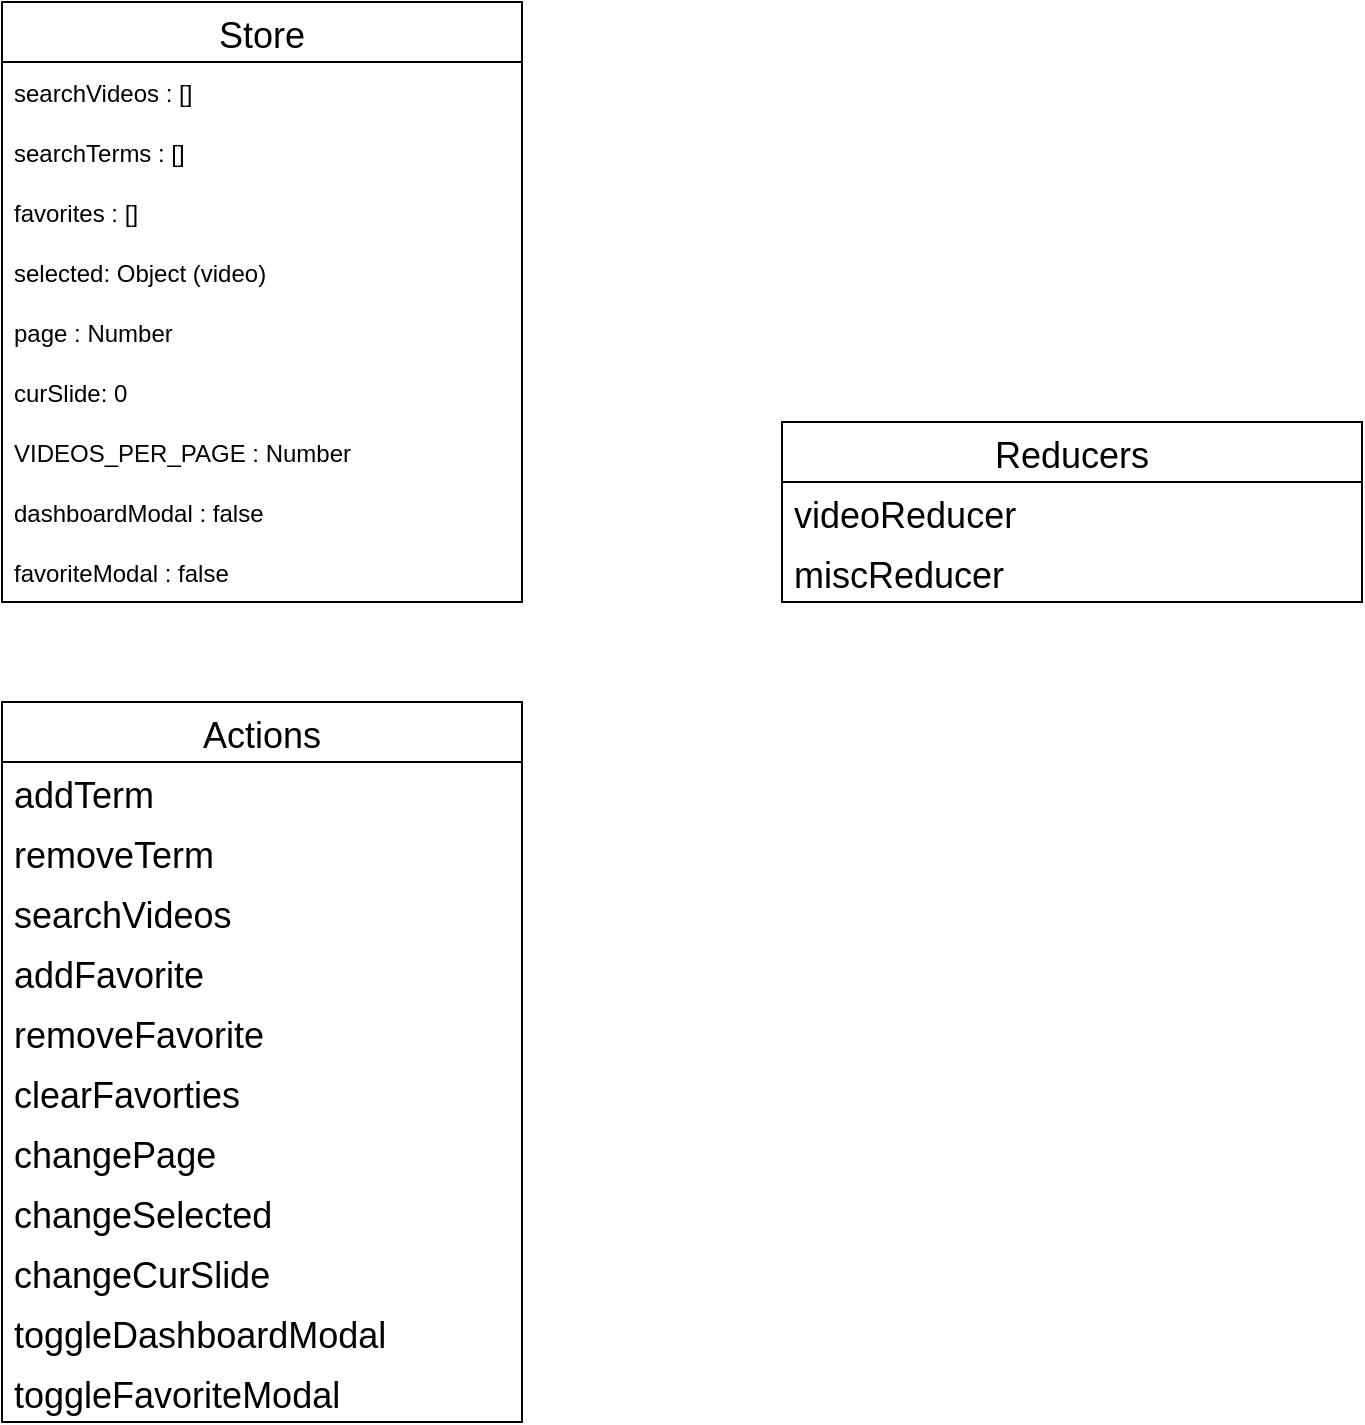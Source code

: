 <mxfile version="16.1.2" type="device" pages="4"><diagram id="SlJ76jSO5bfj8TrafNxn" name="model"><mxGraphModel dx="1422" dy="865" grid="1" gridSize="10" guides="1" tooltips="1" connect="1" arrows="1" fold="1" page="1" pageScale="1" pageWidth="827" pageHeight="1169" math="0" shadow="0"><root><mxCell id="0"/><mxCell id="1" parent="0"/><mxCell id="vW_5bBKjEEj9zflkMPmw-1" value="Store" style="swimlane;fontStyle=0;childLayout=stackLayout;horizontal=1;startSize=30;horizontalStack=0;resizeParent=1;resizeParentMax=0;resizeLast=0;collapsible=1;marginBottom=0;fontSize=18;" vertex="1" parent="1"><mxGeometry x="90" y="20" width="260" height="300" as="geometry"/></mxCell><mxCell id="vW_5bBKjEEj9zflkMPmw-3" value="searchVideos : []" style="text;strokeColor=none;fillColor=none;align=left;verticalAlign=middle;spacingLeft=4;spacingRight=4;overflow=hidden;points=[[0,0.5],[1,0.5]];portConstraint=eastwest;rotatable=0;" vertex="1" parent="vW_5bBKjEEj9zflkMPmw-1"><mxGeometry y="30" width="260" height="30" as="geometry"/></mxCell><mxCell id="vW_5bBKjEEj9zflkMPmw-4" value="searchTerms : []" style="text;strokeColor=none;fillColor=none;align=left;verticalAlign=middle;spacingLeft=4;spacingRight=4;overflow=hidden;points=[[0,0.5],[1,0.5]];portConstraint=eastwest;rotatable=0;" vertex="1" parent="vW_5bBKjEEj9zflkMPmw-1"><mxGeometry y="60" width="260" height="30" as="geometry"/></mxCell><mxCell id="vW_5bBKjEEj9zflkMPmw-7" value="favorites : [] " style="text;strokeColor=none;fillColor=none;align=left;verticalAlign=middle;spacingLeft=4;spacingRight=4;overflow=hidden;points=[[0,0.5],[1,0.5]];portConstraint=eastwest;rotatable=0;" vertex="1" parent="vW_5bBKjEEj9zflkMPmw-1"><mxGeometry y="90" width="260" height="30" as="geometry"/></mxCell><mxCell id="WrS0VRTOj8qIm7ixQTsI-12" value="selected: Object (video)" style="text;strokeColor=none;fillColor=none;align=left;verticalAlign=middle;spacingLeft=4;spacingRight=4;overflow=hidden;points=[[0,0.5],[1,0.5]];portConstraint=eastwest;rotatable=0;" vertex="1" parent="vW_5bBKjEEj9zflkMPmw-1"><mxGeometry y="120" width="260" height="30" as="geometry"/></mxCell><mxCell id="vW_5bBKjEEj9zflkMPmw-6" value="page : Number" style="text;strokeColor=none;fillColor=none;align=left;verticalAlign=middle;spacingLeft=4;spacingRight=4;overflow=hidden;points=[[0,0.5],[1,0.5]];portConstraint=eastwest;rotatable=0;" vertex="1" parent="vW_5bBKjEEj9zflkMPmw-1"><mxGeometry y="150" width="260" height="30" as="geometry"/></mxCell><mxCell id="Jju4r0c6QbJWOWluI0Hm-1" value="curSlide: 0" style="text;strokeColor=none;fillColor=none;align=left;verticalAlign=middle;spacingLeft=4;spacingRight=4;overflow=hidden;points=[[0,0.5],[1,0.5]];portConstraint=eastwest;rotatable=0;" vertex="1" parent="vW_5bBKjEEj9zflkMPmw-1"><mxGeometry y="180" width="260" height="30" as="geometry"/></mxCell><mxCell id="vW_5bBKjEEj9zflkMPmw-5" value="VIDEOS_PER_PAGE : Number" style="text;strokeColor=none;fillColor=none;align=left;verticalAlign=middle;spacingLeft=4;spacingRight=4;overflow=hidden;points=[[0,0.5],[1,0.5]];portConstraint=eastwest;rotatable=0;" vertex="1" parent="vW_5bBKjEEj9zflkMPmw-1"><mxGeometry y="210" width="260" height="30" as="geometry"/></mxCell><mxCell id="gSao_8y1GqJC_tAC71bu-1" value="dashboardModal : false" style="text;strokeColor=none;fillColor=none;align=left;verticalAlign=middle;spacingLeft=4;spacingRight=4;overflow=hidden;points=[[0,0.5],[1,0.5]];portConstraint=eastwest;rotatable=0;" vertex="1" parent="vW_5bBKjEEj9zflkMPmw-1"><mxGeometry y="240" width="260" height="30" as="geometry"/></mxCell><mxCell id="gSao_8y1GqJC_tAC71bu-3" value="favoriteModal : false" style="text;strokeColor=none;fillColor=none;align=left;verticalAlign=middle;spacingLeft=4;spacingRight=4;overflow=hidden;points=[[0,0.5],[1,0.5]];portConstraint=eastwest;rotatable=0;" vertex="1" parent="vW_5bBKjEEj9zflkMPmw-1"><mxGeometry y="270" width="260" height="30" as="geometry"/></mxCell><mxCell id="vW_5bBKjEEj9zflkMPmw-8" value="Actions" style="swimlane;fontStyle=0;childLayout=stackLayout;horizontal=1;startSize=30;horizontalStack=0;resizeParent=1;resizeParentMax=0;resizeLast=0;collapsible=1;marginBottom=0;fontSize=18;" vertex="1" parent="1"><mxGeometry x="90" y="370" width="260" height="360" as="geometry"/></mxCell><mxCell id="vW_5bBKjEEj9zflkMPmw-9" value="addTerm" style="text;strokeColor=none;fillColor=none;align=left;verticalAlign=middle;spacingLeft=4;spacingRight=4;overflow=hidden;points=[[0,0.5],[1,0.5]];portConstraint=eastwest;rotatable=0;fontSize=18;" vertex="1" parent="vW_5bBKjEEj9zflkMPmw-8"><mxGeometry y="30" width="260" height="30" as="geometry"/></mxCell><mxCell id="gSao_8y1GqJC_tAC71bu-5" value="removeTerm" style="text;strokeColor=none;fillColor=none;align=left;verticalAlign=middle;spacingLeft=4;spacingRight=4;overflow=hidden;points=[[0,0.5],[1,0.5]];portConstraint=eastwest;rotatable=0;fontSize=18;" vertex="1" parent="vW_5bBKjEEj9zflkMPmw-8"><mxGeometry y="60" width="260" height="30" as="geometry"/></mxCell><mxCell id="vW_5bBKjEEj9zflkMPmw-10" value="searchVideos" style="text;strokeColor=none;fillColor=none;align=left;verticalAlign=middle;spacingLeft=4;spacingRight=4;overflow=hidden;points=[[0,0.5],[1,0.5]];portConstraint=eastwest;rotatable=0;fontSize=18;" vertex="1" parent="vW_5bBKjEEj9zflkMPmw-8"><mxGeometry y="90" width="260" height="30" as="geometry"/></mxCell><mxCell id="vW_5bBKjEEj9zflkMPmw-11" value="addFavorite" style="text;strokeColor=none;fillColor=none;align=left;verticalAlign=middle;spacingLeft=4;spacingRight=4;overflow=hidden;points=[[0,0.5],[1,0.5]];portConstraint=eastwest;rotatable=0;fontSize=18;" vertex="1" parent="vW_5bBKjEEj9zflkMPmw-8"><mxGeometry y="120" width="260" height="30" as="geometry"/></mxCell><mxCell id="Jju4r0c6QbJWOWluI0Hm-3" value="removeFavorite" style="text;strokeColor=none;fillColor=none;align=left;verticalAlign=middle;spacingLeft=4;spacingRight=4;overflow=hidden;points=[[0,0.5],[1,0.5]];portConstraint=eastwest;rotatable=0;fontSize=18;" vertex="1" parent="vW_5bBKjEEj9zflkMPmw-8"><mxGeometry y="150" width="260" height="30" as="geometry"/></mxCell><mxCell id="9Jl6lMBh9cZnyBIcuui0-1" value="clearFavorties" style="text;strokeColor=none;fillColor=none;align=left;verticalAlign=middle;spacingLeft=4;spacingRight=4;overflow=hidden;points=[[0,0.5],[1,0.5]];portConstraint=eastwest;rotatable=0;fontSize=18;" vertex="1" parent="vW_5bBKjEEj9zflkMPmw-8"><mxGeometry y="180" width="260" height="30" as="geometry"/></mxCell><mxCell id="vW_5bBKjEEj9zflkMPmw-15" value="changePage" style="text;strokeColor=none;fillColor=none;align=left;verticalAlign=middle;spacingLeft=4;spacingRight=4;overflow=hidden;points=[[0,0.5],[1,0.5]];portConstraint=eastwest;rotatable=0;fontSize=18;" vertex="1" parent="vW_5bBKjEEj9zflkMPmw-8"><mxGeometry y="210" width="260" height="30" as="geometry"/></mxCell><mxCell id="vW_5bBKjEEj9zflkMPmw-14" value="changeSelected" style="text;strokeColor=none;fillColor=none;align=left;verticalAlign=middle;spacingLeft=4;spacingRight=4;overflow=hidden;points=[[0,0.5],[1,0.5]];portConstraint=eastwest;rotatable=0;fontSize=18;" vertex="1" parent="vW_5bBKjEEj9zflkMPmw-8"><mxGeometry y="240" width="260" height="30" as="geometry"/></mxCell><mxCell id="Jju4r0c6QbJWOWluI0Hm-2" value="changeCurSlide" style="text;strokeColor=none;fillColor=none;align=left;verticalAlign=middle;spacingLeft=4;spacingRight=4;overflow=hidden;points=[[0,0.5],[1,0.5]];portConstraint=eastwest;rotatable=0;fontSize=18;" vertex="1" parent="vW_5bBKjEEj9zflkMPmw-8"><mxGeometry y="270" width="260" height="30" as="geometry"/></mxCell><mxCell id="gSao_8y1GqJC_tAC71bu-2" value="toggleDashboardModal" style="text;strokeColor=none;fillColor=none;align=left;verticalAlign=middle;spacingLeft=4;spacingRight=4;overflow=hidden;points=[[0,0.5],[1,0.5]];portConstraint=eastwest;rotatable=0;fontSize=18;" vertex="1" parent="vW_5bBKjEEj9zflkMPmw-8"><mxGeometry y="300" width="260" height="30" as="geometry"/></mxCell><mxCell id="gSao_8y1GqJC_tAC71bu-4" value="toggleFavoriteModal" style="text;strokeColor=none;fillColor=none;align=left;verticalAlign=middle;spacingLeft=4;spacingRight=4;overflow=hidden;points=[[0,0.5],[1,0.5]];portConstraint=eastwest;rotatable=0;fontSize=18;" vertex="1" parent="vW_5bBKjEEj9zflkMPmw-8"><mxGeometry y="330" width="260" height="30" as="geometry"/></mxCell><mxCell id="WrS0VRTOj8qIm7ixQTsI-8" value="Reducers" style="swimlane;fontStyle=0;childLayout=stackLayout;horizontal=1;startSize=30;horizontalStack=0;resizeParent=1;resizeParentMax=0;resizeLast=0;collapsible=1;marginBottom=0;fontSize=18;fontColor=#000000;strokeColor=#000000;fillColor=none;" vertex="1" parent="1"><mxGeometry x="480" y="230" width="290" height="90" as="geometry"/></mxCell><mxCell id="WrS0VRTOj8qIm7ixQTsI-9" value="videoReducer" style="text;strokeColor=none;fillColor=none;align=left;verticalAlign=middle;spacingLeft=4;spacingRight=4;overflow=hidden;points=[[0,0.5],[1,0.5]];portConstraint=eastwest;rotatable=0;fontSize=18;fontColor=#000000;" vertex="1" parent="WrS0VRTOj8qIm7ixQTsI-8"><mxGeometry y="30" width="290" height="30" as="geometry"/></mxCell><mxCell id="WrS0VRTOj8qIm7ixQTsI-10" value="miscReducer" style="text;strokeColor=none;fillColor=none;align=left;verticalAlign=middle;spacingLeft=4;spacingRight=4;overflow=hidden;points=[[0,0.5],[1,0.5]];portConstraint=eastwest;rotatable=0;fontSize=18;fontColor=#000000;" vertex="1" parent="WrS0VRTOj8qIm7ixQTsI-8"><mxGeometry y="60" width="290" height="30" as="geometry"/></mxCell></root></mxGraphModel></diagram><diagram id="sBua3tSRUQIUyblWJe18" name="architecture"><mxGraphModel dx="1422" dy="2034" grid="1" gridSize="10" guides="1" tooltips="1" connect="1" arrows="1" fold="1" page="1" pageScale="1" pageWidth="827" pageHeight="1169" math="0" shadow="0"><root><mxCell id="F-j5iC5SrcSUxH7VzPco-0"/><mxCell id="F-j5iC5SrcSUxH7VzPco-1" parent="F-j5iC5SrcSUxH7VzPco-0"/><mxCell id="F-j5iC5SrcSUxH7VzPco-47" value="" style="rounded=0;whiteSpace=wrap;html=1;fontSize=18;" vertex="1" parent="F-j5iC5SrcSUxH7VzPco-1"><mxGeometry x="490" y="140" width="450" height="670" as="geometry"/></mxCell><mxCell id="F-j5iC5SrcSUxH7VzPco-62" value="" style="rounded=0;whiteSpace=wrap;html=1;fontSize=18;" vertex="1" parent="F-j5iC5SrcSUxH7VzPco-1"><mxGeometry x="530" y="570" width="370" height="180" as="geometry"/></mxCell><mxCell id="F-j5iC5SrcSUxH7VzPco-3" value="App" style="swimlane;startSize=20;horizontal=1;containerType=tree;fontSize=18;" vertex="1" parent="F-j5iC5SrcSUxH7VzPco-1"><mxGeometry x="14" y="40" width="506" height="420" as="geometry"/></mxCell><mxCell id="F-j5iC5SrcSUxH7VzPco-4" value="" style="edgeStyle=elbowEdgeStyle;elbow=vertical;startArrow=none;endArrow=none;rounded=0;fontSize=18;" edge="1" parent="F-j5iC5SrcSUxH7VzPco-3" source="F-j5iC5SrcSUxH7VzPco-5" target="F-j5iC5SrcSUxH7VzPco-17"><mxGeometry relative="1" as="geometry"/></mxCell><mxCell id="F-j5iC5SrcSUxH7VzPco-5" value="Header" style="whiteSpace=wrap;html=1;treeFolding=1;treeMoving=1;newEdgeStyle={&quot;edgeStyle&quot;:&quot;elbowEdgeStyle&quot;,&quot;startArrow&quot;:&quot;none&quot;,&quot;endArrow&quot;:&quot;none&quot;};fontSize=18;" vertex="1" parent="F-j5iC5SrcSUxH7VzPco-3"><mxGeometry x="26" y="40" width="120" height="40" as="geometry"/></mxCell><mxCell id="F-j5iC5SrcSUxH7VzPco-6" value="ContentView" style="whiteSpace=wrap;html=1;treeFolding=1;treeMoving=1;newEdgeStyle={&quot;edgeStyle&quot;:&quot;elbowEdgeStyle&quot;,&quot;startArrow&quot;:&quot;none&quot;,&quot;endArrow&quot;:&quot;none&quot;};fontSize=18;" vertex="1" parent="F-j5iC5SrcSUxH7VzPco-3"><mxGeometry x="26" y="190" width="120" height="40" as="geometry"/></mxCell><mxCell id="F-j5iC5SrcSUxH7VzPco-16" value="" style="edgeStyle=elbowEdgeStyle;elbow=vertical;startArrow=none;endArrow=none;rounded=0;fontSize=18;" edge="1" target="F-j5iC5SrcSUxH7VzPco-6" source="F-j5iC5SrcSUxH7VzPco-17" parent="F-j5iC5SrcSUxH7VzPco-3"><mxGeometry relative="1" as="geometry"><mxPoint x="100" y="120" as="sourcePoint"/></mxGeometry></mxCell><mxCell id="F-j5iC5SrcSUxH7VzPco-17" value="VideoList" style="whiteSpace=wrap;html=1;treeFolding=1;treeMoving=1;newEdgeStyle={&quot;edgeStyle&quot;:&quot;elbowEdgeStyle&quot;,&quot;startArrow&quot;:&quot;none&quot;,&quot;endArrow&quot;:&quot;none&quot;};fontSize=18;" vertex="1" parent="F-j5iC5SrcSUxH7VzPco-3"><mxGeometry x="26" y="110" width="120" height="40" as="geometry"/></mxCell><mxCell id="F-j5iC5SrcSUxH7VzPco-20" value="" style="edgeStyle=elbowEdgeStyle;elbow=vertical;startArrow=none;endArrow=none;rounded=0;fontSize=18;" edge="1" target="F-j5iC5SrcSUxH7VzPco-37" parent="F-j5iC5SrcSUxH7VzPco-3"><mxGeometry relative="1" as="geometry"><mxPoint x="186" y="260" as="sourcePoint"/><Array as="points"/></mxGeometry></mxCell><mxCell id="F-j5iC5SrcSUxH7VzPco-24" value="" style="edgeStyle=elbowEdgeStyle;elbow=vertical;startArrow=none;endArrow=none;rounded=0;fontSize=18;exitX=0.5;exitY=1;exitDx=0;exitDy=0;" edge="1" target="F-j5iC5SrcSUxH7VzPco-25" source="F-j5iC5SrcSUxH7VzPco-6" parent="F-j5iC5SrcSUxH7VzPco-3"><mxGeometry relative="1" as="geometry"><mxPoint x="100" y="270" as="sourcePoint"/><Array as="points"><mxPoint x="206" y="260"/></Array></mxGeometry></mxCell><mxCell id="F-j5iC5SrcSUxH7VzPco-25" value="SlideVideo" style="whiteSpace=wrap;html=1;treeFolding=1;treeMoving=1;newEdgeStyle={&quot;edgeStyle&quot;:&quot;elbowEdgeStyle&quot;,&quot;startArrow&quot;:&quot;none&quot;,&quot;endArrow&quot;:&quot;none&quot;};fontSize=18;" vertex="1" parent="F-j5iC5SrcSUxH7VzPco-3"><mxGeometry x="256" y="280" width="120" height="40" as="geometry"/></mxCell><mxCell id="F-j5iC5SrcSUxH7VzPco-37" value="MainVideo" style="whiteSpace=wrap;html=1;treeFolding=1;treeMoving=1;newEdgeStyle={&quot;edgeStyle&quot;:&quot;elbowEdgeStyle&quot;,&quot;startArrow&quot;:&quot;none&quot;,&quot;endArrow&quot;:&quot;none&quot;};fontSize=18;" vertex="1" parent="F-j5iC5SrcSUxH7VzPco-3"><mxGeometry x="126" y="280" width="120" height="40" as="geometry"/></mxCell><mxCell id="BipY5SHe-Jr_HjH0O81S-22" value="" style="edgeStyle=elbowEdgeStyle;elbow=vertical;startArrow=none;endArrow=none;rounded=0;fontSize=18;exitX=1;exitY=0.75;exitDx=0;exitDy=0;entryX=0.5;entryY=0;entryDx=0;entryDy=0;" edge="1" target="BipY5SHe-Jr_HjH0O81S-23" source="F-j5iC5SrcSUxH7VzPco-17" parent="F-j5iC5SrcSUxH7VzPco-3"><mxGeometry relative="1" as="geometry"><mxPoint x="100" y="190" as="sourcePoint"/><Array as="points"><mxPoint x="206" y="140"/></Array></mxGeometry></mxCell><mxCell id="BipY5SHe-Jr_HjH0O81S-23" value="Pagination" style="whiteSpace=wrap;html=1;treeFolding=1;treeMoving=1;newEdgeStyle={&quot;edgeStyle&quot;:&quot;elbowEdgeStyle&quot;,&quot;startArrow&quot;:&quot;none&quot;,&quot;endArrow&quot;:&quot;none&quot;};fontSize=18;" vertex="1" parent="F-j5iC5SrcSUxH7VzPco-3"><mxGeometry x="196" y="190" width="120" height="40" as="geometry"/></mxCell><mxCell id="F-j5iC5SrcSUxH7VzPco-7" style="edgeStyle=orthogonalEdgeStyle;rounded=0;orthogonalLoop=1;jettySize=auto;html=1;fontSize=18;dashed=1;fillColor=#f8cecc;strokeColor=#FF0000;strokeWidth=4;" edge="1" parent="F-j5iC5SrcSUxH7VzPco-1" source="F-j5iC5SrcSUxH7VzPco-5"><mxGeometry relative="1" as="geometry"><mxPoint x="460" y="100" as="targetPoint"/></mxGeometry></mxCell><mxCell id="F-j5iC5SrcSUxH7VzPco-8" value="" style="rounded=0;whiteSpace=wrap;html=1;fontSize=18;" vertex="1" parent="F-j5iC5SrcSUxH7VzPco-1"><mxGeometry x="490" y="60" width="660" height="60" as="geometry"/></mxCell><mxCell id="F-j5iC5SrcSUxH7VzPco-9" value="logo" style="rounded=0;whiteSpace=wrap;html=1;fontSize=18;" vertex="1" parent="F-j5iC5SrcSUxH7VzPco-1"><mxGeometry x="500" y="70" width="70" height="40" as="geometry"/></mxCell><mxCell id="F-j5iC5SrcSUxH7VzPco-10" value="search bar (searchicon)" style="rounded=0;whiteSpace=wrap;html=1;fontSize=18;" vertex="1" parent="F-j5iC5SrcSUxH7VzPco-1"><mxGeometry x="640" y="70" width="240" height="40" as="geometry"/></mxCell><mxCell id="EBmISXlVXzahIgALOld--7" style="edgeStyle=orthogonalEdgeStyle;rounded=0;orthogonalLoop=1;jettySize=auto;html=1;exitX=0.75;exitY=0;exitDx=0;exitDy=0;fontSize=18;fontColor=#000000;endArrow=classic;endFill=1;strokeColor=#000000;strokeWidth=3;entryX=0.665;entryY=0.996;entryDx=0;entryDy=0;entryPerimeter=0;" edge="1" parent="F-j5iC5SrcSUxH7VzPco-1" source="F-j5iC5SrcSUxH7VzPco-11" target="EBmISXlVXzahIgALOld--0"><mxGeometry relative="1" as="geometry"/></mxCell><mxCell id="F-j5iC5SrcSUxH7VzPco-11" value="favorite" style="rounded=0;whiteSpace=wrap;html=1;fontSize=18;" vertex="1" parent="F-j5iC5SrcSUxH7VzPco-1"><mxGeometry x="970" y="70" width="80" height="40" as="geometry"/></mxCell><mxCell id="F-j5iC5SrcSUxH7VzPco-12" value="Love icon" style="rounded=0;whiteSpace=wrap;html=1;fontSize=18;" vertex="1" parent="F-j5iC5SrcSUxH7VzPco-1"><mxGeometry x="890" y="70" width="70" height="40" as="geometry"/></mxCell><mxCell id="EBmISXlVXzahIgALOld--6" style="edgeStyle=orthogonalEdgeStyle;rounded=0;orthogonalLoop=1;jettySize=auto;html=1;exitX=0.5;exitY=0;exitDx=0;exitDy=0;entryX=0.544;entryY=0.99;entryDx=0;entryDy=0;entryPerimeter=0;fontSize=18;fontColor=#000000;endArrow=classic;endFill=1;strokeColor=#000000;strokeWidth=3;" edge="1" parent="F-j5iC5SrcSUxH7VzPco-1" source="F-j5iC5SrcSUxH7VzPco-13" target="EBmISXlVXzahIgALOld--2"><mxGeometry relative="1" as="geometry"/></mxCell><mxCell id="F-j5iC5SrcSUxH7VzPco-13" value="user" style="rounded=0;whiteSpace=wrap;html=1;fontSize=18;" vertex="1" parent="F-j5iC5SrcSUxH7VzPco-1"><mxGeometry x="1055" y="70" width="80" height="40" as="geometry"/></mxCell><mxCell id="F-j5iC5SrcSUxH7VzPco-29" value="" style="rounded=0;whiteSpace=wrap;html=1;fontSize=18;" vertex="1" parent="F-j5iC5SrcSUxH7VzPco-1"><mxGeometry x="960" y="140" width="197" height="670" as="geometry"/></mxCell><mxCell id="F-j5iC5SrcSUxH7VzPco-34" style="edgeStyle=orthogonalEdgeStyle;rounded=0;orthogonalLoop=1;jettySize=auto;html=1;entryX=0.5;entryY=0;entryDx=0;entryDy=0;fontSize=18;dashed=1;fillColor=#f8cecc;strokeColor=#FF0000;strokeWidth=4;" edge="1" parent="F-j5iC5SrcSUxH7VzPco-1" source="F-j5iC5SrcSUxH7VzPco-17" target="F-j5iC5SrcSUxH7VzPco-29"><mxGeometry relative="1" as="geometry"><Array as="points"><mxPoint x="325" y="170"/><mxPoint x="325" y="130"/><mxPoint x="1059" y="130"/></Array></mxGeometry></mxCell><mxCell id="F-j5iC5SrcSUxH7VzPco-38" value="" style="rounded=0;whiteSpace=wrap;html=1;fontSize=18;" vertex="1" parent="F-j5iC5SrcSUxH7VzPco-1"><mxGeometry x="530" y="160" width="390" height="330" as="geometry"/></mxCell><mxCell id="F-j5iC5SrcSUxH7VzPco-44" value="" style="verticalLabelPosition=bottom;shadow=0;dashed=0;align=center;html=1;verticalAlign=top;strokeWidth=1;shape=mxgraph.mockup.containers.videoPlayer;strokeColor=#666666;strokeColor2=#008cff;strokeColor3=#c4c4c4;textColor=#666666;fillColor2=#008cff;barHeight=30;barPos=20;fontSize=18;" vertex="1" parent="F-j5iC5SrcSUxH7VzPco-1"><mxGeometry x="550" y="190" width="350" height="200" as="geometry"/></mxCell><mxCell id="F-j5iC5SrcSUxH7VzPco-46" value="Video title / description" style="rounded=0;whiteSpace=wrap;html=1;fontSize=18;" vertex="1" parent="F-j5iC5SrcSUxH7VzPco-1"><mxGeometry x="550" y="400" width="350" height="70" as="geometry"/></mxCell><mxCell id="F-j5iC5SrcSUxH7VzPco-49" value="thumbnail" style="rounded=1;whiteSpace=wrap;html=1;fontSize=18;" vertex="1" parent="F-j5iC5SrcSUxH7VzPco-1"><mxGeometry x="610" y="600" width="210" height="110" as="geometry"/></mxCell><mxCell id="F-j5iC5SrcSUxH7VzPco-51" value="" style="verticalLabelPosition=bottom;verticalAlign=top;html=1;shape=mxgraph.basic.acute_triangle;dx=0.5;fontSize=18;rotation=-90;" vertex="1" parent="F-j5iC5SrcSUxH7VzPco-1"><mxGeometry x="560" y="640" width="30" height="20" as="geometry"/></mxCell><mxCell id="F-j5iC5SrcSUxH7VzPco-53" value="" style="verticalLabelPosition=bottom;verticalAlign=top;html=1;shape=mxgraph.basic.acute_triangle;dx=0.5;fontSize=18;rotation=90;" vertex="1" parent="F-j5iC5SrcSUxH7VzPco-1"><mxGeometry x="840" y="640" width="30" height="20" as="geometry"/></mxCell><mxCell id="F-j5iC5SrcSUxH7VzPco-54" value="" style="shape=tapeData;whiteSpace=wrap;html=1;perimeter=ellipsePerimeter;fontSize=18;" vertex="1" parent="F-j5iC5SrcSUxH7VzPco-1"><mxGeometry x="670" y="730" width="10" height="10" as="geometry"/></mxCell><mxCell id="F-j5iC5SrcSUxH7VzPco-55" value="" style="shape=tapeData;whiteSpace=wrap;html=1;perimeter=ellipsePerimeter;fontSize=18;" vertex="1" parent="F-j5iC5SrcSUxH7VzPco-1"><mxGeometry x="710" y="730" width="10" height="10" as="geometry"/></mxCell><mxCell id="F-j5iC5SrcSUxH7VzPco-56" value="" style="shape=tapeData;whiteSpace=wrap;html=1;perimeter=ellipsePerimeter;fontSize=18;" vertex="1" parent="F-j5iC5SrcSUxH7VzPco-1"><mxGeometry x="750" y="730" width="10" height="10" as="geometry"/></mxCell><mxCell id="F-j5iC5SrcSUxH7VzPco-59" value="video" style="shape=process;whiteSpace=wrap;html=1;backgroundOutline=1;fontSize=18;" vertex="1" parent="F-j5iC5SrcSUxH7VzPco-1"><mxGeometry x="980" y="570" width="117" height="60" as="geometry"/></mxCell><mxCell id="F-j5iC5SrcSUxH7VzPco-63" style="edgeStyle=orthogonalEdgeStyle;rounded=0;orthogonalLoop=1;jettySize=auto;html=1;exitX=0.5;exitY=1;exitDx=0;exitDy=0;dashed=1;fontSize=18;fillColor=#f8cecc;strokeColor=#FF0000;strokeWidth=4;entryX=0.5;entryY=0;entryDx=0;entryDy=0;" edge="1" parent="F-j5iC5SrcSUxH7VzPco-1" source="F-j5iC5SrcSUxH7VzPco-25" target="F-j5iC5SrcSUxH7VzPco-62"><mxGeometry relative="1" as="geometry"><mxPoint x="741" y="660" as="targetPoint"/><Array as="points"><mxPoint x="330" y="540"/><mxPoint x="715" y="540"/></Array></mxGeometry></mxCell><mxCell id="F-j5iC5SrcSUxH7VzPco-64" style="edgeStyle=orthogonalEdgeStyle;rounded=0;orthogonalLoop=1;jettySize=auto;html=1;exitX=0.5;exitY=1;exitDx=0;exitDy=0;entryX=0.003;entryY=0.864;entryDx=0;entryDy=0;entryPerimeter=0;dashed=1;fontSize=18;fillColor=#f8cecc;strokeColor=#FF0000;strokeWidth=4;" edge="1" parent="F-j5iC5SrcSUxH7VzPco-1" source="F-j5iC5SrcSUxH7VzPco-37" target="F-j5iC5SrcSUxH7VzPco-38"><mxGeometry relative="1" as="geometry"><Array as="points"><mxPoint x="200" y="445"/></Array></mxGeometry></mxCell><mxCell id="BipY5SHe-Jr_HjH0O81S-0" value="pagination" style="rounded=0;whiteSpace=wrap;html=1;fontSize=18;fontColor=#000000;strokeColor=#000000;fillColor=none;" vertex="1" parent="F-j5iC5SrcSUxH7VzPco-1"><mxGeometry x="990" y="710" width="147" height="60" as="geometry"/></mxCell><mxCell id="BipY5SHe-Jr_HjH0O81S-2" value="" style="verticalLabelPosition=bottom;verticalAlign=top;html=1;shape=mxgraph.basic.acute_triangle;dx=0.5;fontSize=18;rotation=90;" vertex="1" parent="F-j5iC5SrcSUxH7VzPco-1"><mxGeometry x="1110" y="732.5" width="17" height="15" as="geometry"/></mxCell><mxCell id="BipY5SHe-Jr_HjH0O81S-6" value="" style="verticalLabelPosition=bottom;verticalAlign=top;html=1;shape=mxgraph.basic.acute_triangle;dx=0.5;fontSize=18;rotation=-90;" vertex="1" parent="F-j5iC5SrcSUxH7VzPco-1"><mxGeometry x="1000" y="732.5" width="17" height="15" as="geometry"/></mxCell><mxCell id="BipY5SHe-Jr_HjH0O81S-24" style="edgeStyle=orthogonalEdgeStyle;rounded=0;orthogonalLoop=1;jettySize=auto;html=1;entryX=0.5;entryY=1;entryDx=0;entryDy=0;fontSize=18;dashed=1;fillColor=#f8cecc;strokeColor=#FF0000;strokeWidth=4;exitX=1;exitY=0.5;exitDx=0;exitDy=0;" edge="1" parent="F-j5iC5SrcSUxH7VzPco-1" source="BipY5SHe-Jr_HjH0O81S-23" target="BipY5SHe-Jr_HjH0O81S-0"><mxGeometry relative="1" as="geometry"><mxPoint x="170" y="180" as="sourcePoint"/><mxPoint x="498" y="182.16" as="targetPoint"/><Array as="points"><mxPoint x="450" y="250"/><mxPoint x="450" y="820"/><mxPoint x="1064" y="820"/></Array></mxGeometry></mxCell><mxCell id="EBmISXlVXzahIgALOld--0" value="" style="shape=mxgraph.mockup.containers.marginRect;rectMarginTop=10;strokeColor=#666666;strokeWidth=1;dashed=0;rounded=1;arcSize=5;recursiveResize=0;fontSize=18;fontColor=#000000;fillColor=none;" vertex="1" parent="F-j5iC5SrcSUxH7VzPco-1"><mxGeometry x="970" y="-50" width="90" height="100" as="geometry"/></mxCell><mxCell id="EBmISXlVXzahIgALOld--1" value="dropbox" style="shape=rect;strokeColor=none;fillColor=#008cff;strokeWidth=1;dashed=0;rounded=1;arcSize=20;fontColor=#ffffff;fontSize=17;spacing=2;spacingTop=-2;align=left;autosize=1;spacingLeft=4;resizeWidth=0;resizeHeight=0;perimeter=none;" vertex="1" parent="EBmISXlVXzahIgALOld--0"><mxGeometry x="5" width="80" height="30" as="geometry"/></mxCell><mxCell id="EBmISXlVXzahIgALOld--2" value="" style="shape=mxgraph.mockup.containers.marginRect;rectMarginTop=10;strokeColor=#666666;strokeWidth=1;dashed=0;rounded=1;arcSize=5;recursiveResize=0;fontSize=18;fontColor=#000000;fillColor=none;" vertex="1" parent="F-j5iC5SrcSUxH7VzPco-1"><mxGeometry x="1070" y="-50" width="90" height="100" as="geometry"/></mxCell><mxCell id="EBmISXlVXzahIgALOld--3" value="dropbox" style="shape=rect;strokeColor=none;fillColor=#008cff;strokeWidth=1;dashed=0;rounded=1;arcSize=20;fontColor=#ffffff;fontSize=17;spacing=2;spacingTop=-2;align=left;autosize=1;spacingLeft=4;resizeWidth=0;resizeHeight=0;perimeter=none;" vertex="1" parent="EBmISXlVXzahIgALOld--2"><mxGeometry x="5" width="80" height="30" as="geometry"/></mxCell><mxCell id="EBmISXlVXzahIgALOld--4" style="edgeStyle=orthogonalEdgeStyle;rounded=0;orthogonalLoop=1;jettySize=auto;html=1;exitX=0;exitY=0;exitDx=0;exitDy=0;entryX=0.588;entryY=1.1;entryDx=0;entryDy=0;entryPerimeter=0;fontSize=18;fontColor=#000000;endArrow=none;endFill=0;strokeColor=#000000;strokeWidth=1;" edge="1" parent="EBmISXlVXzahIgALOld--2" source="EBmISXlVXzahIgALOld--3" target="EBmISXlVXzahIgALOld--3"><mxGeometry relative="1" as="geometry"/></mxCell><mxCell id="EBmISXlVXzahIgALOld--8" value="&lt;h1 style=&quot;font-size: 10px&quot;&gt;&lt;font style=&quot;font-size: 10px&quot;&gt;Heading&lt;/font&gt;&lt;/h1&gt;&lt;p style=&quot;font-size: 10px&quot;&gt;&lt;font style=&quot;font-size: 10px&quot;&gt;Lorem ipsum&amp;nbsp;&lt;/font&gt;&lt;/p&gt;" style="text;html=1;strokeColor=none;fillColor=none;spacing=5;spacingTop=-20;whiteSpace=wrap;overflow=hidden;rounded=0;fontSize=18;fontColor=#000000;" vertex="1" parent="F-j5iC5SrcSUxH7VzPco-1"><mxGeometry x="1110" y="570" width="57" height="60" as="geometry"/></mxCell><mxCell id="EBmISXlVXzahIgALOld--9" value="video" style="shape=process;whiteSpace=wrap;html=1;backgroundOutline=1;fontSize=18;" vertex="1" parent="F-j5iC5SrcSUxH7VzPco-1"><mxGeometry x="980" y="470" width="117" height="60" as="geometry"/></mxCell><mxCell id="EBmISXlVXzahIgALOld--10" value="&lt;h1 style=&quot;font-size: 10px&quot;&gt;&lt;font style=&quot;font-size: 10px&quot;&gt;Heading&lt;/font&gt;&lt;/h1&gt;&lt;p style=&quot;font-size: 10px&quot;&gt;&lt;font style=&quot;font-size: 10px&quot;&gt;Lorem ipsum&amp;nbsp;&lt;/font&gt;&lt;/p&gt;" style="text;html=1;strokeColor=none;fillColor=none;spacing=5;spacingTop=-20;whiteSpace=wrap;overflow=hidden;rounded=0;fontSize=18;fontColor=#000000;" vertex="1" parent="F-j5iC5SrcSUxH7VzPco-1"><mxGeometry x="1110" y="470" width="57" height="60" as="geometry"/></mxCell><mxCell id="EBmISXlVXzahIgALOld--11" value="video" style="shape=process;whiteSpace=wrap;html=1;backgroundOutline=1;fontSize=18;" vertex="1" parent="F-j5iC5SrcSUxH7VzPco-1"><mxGeometry x="980" y="350" width="117" height="60" as="geometry"/></mxCell><mxCell id="EBmISXlVXzahIgALOld--12" value="&lt;h1 style=&quot;font-size: 10px&quot;&gt;&lt;font style=&quot;font-size: 10px&quot;&gt;Heading&lt;/font&gt;&lt;/h1&gt;&lt;p style=&quot;font-size: 10px&quot;&gt;&lt;font style=&quot;font-size: 10px&quot;&gt;Lorem ipsum&amp;nbsp;&lt;/font&gt;&lt;/p&gt;" style="text;html=1;strokeColor=none;fillColor=none;spacing=5;spacingTop=-20;whiteSpace=wrap;overflow=hidden;rounded=0;fontSize=18;fontColor=#000000;" vertex="1" parent="F-j5iC5SrcSUxH7VzPco-1"><mxGeometry x="1110" y="350" width="57" height="60" as="geometry"/></mxCell><mxCell id="EBmISXlVXzahIgALOld--13" value="video" style="shape=process;whiteSpace=wrap;html=1;backgroundOutline=1;fontSize=18;" vertex="1" parent="F-j5iC5SrcSUxH7VzPco-1"><mxGeometry x="980" y="230" width="117" height="60" as="geometry"/></mxCell><mxCell id="EBmISXlVXzahIgALOld--14" value="&lt;h1 style=&quot;font-size: 10px&quot;&gt;&lt;font style=&quot;font-size: 10px&quot;&gt;Heading&lt;/font&gt;&lt;/h1&gt;&lt;p style=&quot;font-size: 10px&quot;&gt;&lt;font style=&quot;font-size: 10px&quot;&gt;Lorem ipsum&amp;nbsp;&lt;/font&gt;&lt;/p&gt;" style="text;html=1;strokeColor=none;fillColor=none;spacing=5;spacingTop=-20;whiteSpace=wrap;overflow=hidden;rounded=0;fontSize=18;fontColor=#000000;" vertex="1" parent="F-j5iC5SrcSUxH7VzPco-1"><mxGeometry x="1110" y="230" width="57" height="60" as="geometry"/></mxCell><mxCell id="EBmISXlVXzahIgALOld--26" value="&lt;font style=&quot;font-size: 30px&quot;&gt;copyright&lt;/font&gt;" style="rounded=0;whiteSpace=wrap;html=1;fontSize=10;fontColor=#000000;strokeColor=#000000;fillColor=none;" vertex="1" parent="F-j5iC5SrcSUxH7VzPco-1"><mxGeometry x="485" y="830" width="670" height="80" as="geometry"/></mxCell><mxCell id="EBmISXlVXzahIgALOld--30" style="edgeStyle=orthogonalEdgeStyle;rounded=0;orthogonalLoop=1;jettySize=auto;html=1;exitX=0.833;exitY=1;exitDx=0;exitDy=0;entryX=-0.001;entryY=0.675;entryDx=0;entryDy=0;entryPerimeter=0;fontSize=30;fontColor=#000000;endArrow=classic;endFill=1;strokeColor=#FF3333;strokeWidth=3;exitPerimeter=0;dashed=1;" edge="1" parent="F-j5iC5SrcSUxH7VzPco-1" source="EBmISXlVXzahIgALOld--28" target="EBmISXlVXzahIgALOld--26"><mxGeometry relative="1" as="geometry"><Array as="points"><mxPoint x="140" y="884"/></Array></mxGeometry></mxCell><mxCell id="EBmISXlVXzahIgALOld--28" value="Footer" style="whiteSpace=wrap;html=1;treeFolding=1;treeMoving=1;newEdgeStyle={&quot;edgeStyle&quot;:&quot;elbowEdgeStyle&quot;,&quot;startArrow&quot;:&quot;none&quot;,&quot;endArrow&quot;:&quot;none&quot;};fontSize=18;" vertex="1" parent="F-j5iC5SrcSUxH7VzPco-1"><mxGeometry x="40" y="410" width="120" height="40" as="geometry"/></mxCell><mxCell id="EBmISXlVXzahIgALOld--27" value="" style="edgeStyle=elbowEdgeStyle;elbow=vertical;startArrow=none;endArrow=none;rounded=0;fontSize=18;" edge="1" target="EBmISXlVXzahIgALOld--28" source="F-j5iC5SrcSUxH7VzPco-6" parent="F-j5iC5SrcSUxH7VzPco-1"><mxGeometry relative="1" as="geometry"><mxPoint x="114" y="230" as="sourcePoint"/></mxGeometry></mxCell></root></mxGraphModel></diagram><diagram id="FWKj1YSw2p6ukMHcUH-m" name="classInheritance"><mxGraphModel dx="896" dy="865" grid="1" gridSize="10" guides="1" tooltips="1" connect="1" arrows="1" fold="1" page="1" pageScale="1" pageWidth="827" pageHeight="1169" math="0" shadow="0"><root><mxCell id="cvpdEtVF7mg-KrwqHucs-0"/><mxCell id="cvpdEtVF7mg-KrwqHucs-1" parent="cvpdEtVF7mg-KrwqHucs-0"/><mxCell id="cvpdEtVF7mg-KrwqHucs-3" value="BaseView" style="swimlane;fontStyle=0;childLayout=stackLayout;horizontal=1;startSize=30;horizontalStack=0;resizeParent=1;resizeParentMax=0;resizeLast=0;collapsible=1;marginBottom=0;fontSize=18;fontColor=#000000;strokeColor=#000000;fillColor=none;" vertex="1" parent="cvpdEtVF7mg-KrwqHucs-1"><mxGeometry x="210" y="50" width="330" height="60" as="geometry"/></mxCell><mxCell id="cvpdEtVF7mg-KrwqHucs-4" value="renderLoading : func" style="text;strokeColor=none;fillColor=none;align=left;verticalAlign=middle;spacingLeft=4;spacingRight=4;overflow=hidden;points=[[0,0.5],[1,0.5]];portConstraint=eastwest;rotatable=0;fontSize=18;fontColor=#000000;" vertex="1" parent="cvpdEtVF7mg-KrwqHucs-3"><mxGeometry y="30" width="330" height="30" as="geometry"/></mxCell><mxCell id="fwNr7MA19gyurKEaVHw--2" style="edgeStyle=orthogonalEdgeStyle;rounded=0;orthogonalLoop=1;jettySize=auto;html=1;entryX=0.482;entryY=1.033;entryDx=0;entryDy=0;entryPerimeter=0;fontSize=18;fontColor=#000000;strokeColor=#000000;strokeWidth=2;" edge="1" parent="cvpdEtVF7mg-KrwqHucs-1" source="4R18kSSS_zAukOxWg1Gm-0" target="cvpdEtVF7mg-KrwqHucs-4"><mxGeometry relative="1" as="geometry"/></mxCell><mxCell id="4R18kSSS_zAukOxWg1Gm-0" value="MainVideo" style="swimlane;fontStyle=0;childLayout=stackLayout;horizontal=1;startSize=30;horizontalStack=0;resizeParent=1;resizeParentMax=0;resizeLast=0;collapsible=1;marginBottom=0;fontSize=18;fontColor=#000000;strokeColor=#000000;fillColor=none;" vertex="1" parent="cvpdEtVF7mg-KrwqHucs-1"><mxGeometry x="500" y="200" width="140" height="120" as="geometry"/></mxCell><mxCell id="4R18kSSS_zAukOxWg1Gm-1" value="Item 1" style="text;strokeColor=none;fillColor=none;align=left;verticalAlign=middle;spacingLeft=4;spacingRight=4;overflow=hidden;points=[[0,0.5],[1,0.5]];portConstraint=eastwest;rotatable=0;fontSize=18;fontColor=#000000;" vertex="1" parent="4R18kSSS_zAukOxWg1Gm-0"><mxGeometry y="30" width="140" height="30" as="geometry"/></mxCell><mxCell id="4R18kSSS_zAukOxWg1Gm-2" value="Item 2" style="text;strokeColor=none;fillColor=none;align=left;verticalAlign=middle;spacingLeft=4;spacingRight=4;overflow=hidden;points=[[0,0.5],[1,0.5]];portConstraint=eastwest;rotatable=0;fontSize=18;fontColor=#000000;" vertex="1" parent="4R18kSSS_zAukOxWg1Gm-0"><mxGeometry y="60" width="140" height="30" as="geometry"/></mxCell><mxCell id="4R18kSSS_zAukOxWg1Gm-3" value="Item 3" style="text;strokeColor=none;fillColor=none;align=left;verticalAlign=middle;spacingLeft=4;spacingRight=4;overflow=hidden;points=[[0,0.5],[1,0.5]];portConstraint=eastwest;rotatable=0;fontSize=18;fontColor=#000000;" vertex="1" parent="4R18kSSS_zAukOxWg1Gm-0"><mxGeometry y="90" width="140" height="30" as="geometry"/></mxCell><mxCell id="fwNr7MA19gyurKEaVHw--0" style="edgeStyle=orthogonalEdgeStyle;rounded=0;orthogonalLoop=1;jettySize=auto;html=1;entryX=0.485;entryY=1.033;entryDx=0;entryDy=0;entryPerimeter=0;fontSize=18;fontColor=#000000;strokeColor=#000000;strokeWidth=2;" edge="1" parent="cvpdEtVF7mg-KrwqHucs-1" source="4R18kSSS_zAukOxWg1Gm-4" target="cvpdEtVF7mg-KrwqHucs-4"><mxGeometry relative="1" as="geometry"/></mxCell><mxCell id="4R18kSSS_zAukOxWg1Gm-4" value="VideoList" style="swimlane;fontStyle=0;childLayout=stackLayout;horizontal=1;startSize=30;horizontalStack=0;resizeParent=1;resizeParentMax=0;resizeLast=0;collapsible=1;marginBottom=0;fontSize=18;fontColor=#000000;strokeColor=#000000;fillColor=none;" vertex="1" parent="cvpdEtVF7mg-KrwqHucs-1"><mxGeometry x="140" y="200" width="140" height="120" as="geometry"/></mxCell><mxCell id="4R18kSSS_zAukOxWg1Gm-5" value="Item 1" style="text;strokeColor=none;fillColor=none;align=left;verticalAlign=middle;spacingLeft=4;spacingRight=4;overflow=hidden;points=[[0,0.5],[1,0.5]];portConstraint=eastwest;rotatable=0;fontSize=18;fontColor=#000000;" vertex="1" parent="4R18kSSS_zAukOxWg1Gm-4"><mxGeometry y="30" width="140" height="30" as="geometry"/></mxCell><mxCell id="4R18kSSS_zAukOxWg1Gm-6" value="Item 2" style="text;strokeColor=none;fillColor=none;align=left;verticalAlign=middle;spacingLeft=4;spacingRight=4;overflow=hidden;points=[[0,0.5],[1,0.5]];portConstraint=eastwest;rotatable=0;fontSize=18;fontColor=#000000;" vertex="1" parent="4R18kSSS_zAukOxWg1Gm-4"><mxGeometry y="60" width="140" height="30" as="geometry"/></mxCell><mxCell id="4R18kSSS_zAukOxWg1Gm-7" value="Item 3" style="text;strokeColor=none;fillColor=none;align=left;verticalAlign=middle;spacingLeft=4;spacingRight=4;overflow=hidden;points=[[0,0.5],[1,0.5]];portConstraint=eastwest;rotatable=0;fontSize=18;fontColor=#000000;" vertex="1" parent="4R18kSSS_zAukOxWg1Gm-4"><mxGeometry y="90" width="140" height="30" as="geometry"/></mxCell><mxCell id="JSbXjFuTsuKUa3CJsvLy-4" style="edgeStyle=orthogonalEdgeStyle;rounded=0;orthogonalLoop=1;jettySize=auto;html=1;fontSize=30;fontColor=#000000;endArrow=classic;endFill=1;strokeColor=#000000;strokeWidth=3;" edge="1" parent="cvpdEtVF7mg-KrwqHucs-1" source="JSbXjFuTsuKUa3CJsvLy-0"><mxGeometry relative="1" as="geometry"><mxPoint x="370" y="110" as="targetPoint"/></mxGeometry></mxCell><mxCell id="JSbXjFuTsuKUa3CJsvLy-0" value="SlideWindow" style="swimlane;fontStyle=0;childLayout=stackLayout;horizontal=1;startSize=30;horizontalStack=0;resizeParent=1;resizeParentMax=0;resizeLast=0;collapsible=1;marginBottom=0;fontSize=18;fontColor=#000000;strokeColor=#000000;fillColor=none;" vertex="1" parent="cvpdEtVF7mg-KrwqHucs-1"><mxGeometry x="320" y="200" width="140" height="120" as="geometry"/></mxCell><mxCell id="JSbXjFuTsuKUa3CJsvLy-1" value="Item 1" style="text;strokeColor=none;fillColor=none;align=left;verticalAlign=middle;spacingLeft=4;spacingRight=4;overflow=hidden;points=[[0,0.5],[1,0.5]];portConstraint=eastwest;rotatable=0;fontSize=18;fontColor=#000000;" vertex="1" parent="JSbXjFuTsuKUa3CJsvLy-0"><mxGeometry y="30" width="140" height="30" as="geometry"/></mxCell><mxCell id="JSbXjFuTsuKUa3CJsvLy-2" value="Item 2" style="text;strokeColor=none;fillColor=none;align=left;verticalAlign=middle;spacingLeft=4;spacingRight=4;overflow=hidden;points=[[0,0.5],[1,0.5]];portConstraint=eastwest;rotatable=0;fontSize=18;fontColor=#000000;" vertex="1" parent="JSbXjFuTsuKUa3CJsvLy-0"><mxGeometry y="60" width="140" height="30" as="geometry"/></mxCell><mxCell id="JSbXjFuTsuKUa3CJsvLy-3" value="Item 3" style="text;strokeColor=none;fillColor=none;align=left;verticalAlign=middle;spacingLeft=4;spacingRight=4;overflow=hidden;points=[[0,0.5],[1,0.5]];portConstraint=eastwest;rotatable=0;fontSize=18;fontColor=#000000;" vertex="1" parent="JSbXjFuTsuKUa3CJsvLy-0"><mxGeometry y="90" width="140" height="30" as="geometry"/></mxCell><mxCell id="WekAN8JvSvaK0fcxApr--0" value="Dropbox" style="swimlane;fontStyle=0;childLayout=stackLayout;horizontal=1;startSize=30;horizontalStack=0;resizeParent=1;resizeParentMax=0;resizeLast=0;collapsible=1;marginBottom=0;fontSize=18;fontColor=#000000;strokeColor=#000000;fillColor=none;" vertex="1" parent="cvpdEtVF7mg-KrwqHucs-1"><mxGeometry x="200" y="430" width="340" height="60" as="geometry"/></mxCell><mxCell id="WekAN8JvSvaK0fcxApr--1" value="renderError : func" style="text;strokeColor=none;fillColor=none;align=left;verticalAlign=middle;spacingLeft=4;spacingRight=4;overflow=hidden;points=[[0,0.5],[1,0.5]];portConstraint=eastwest;rotatable=0;fontSize=18;fontColor=#000000;" vertex="1" parent="WekAN8JvSvaK0fcxApr--0"><mxGeometry y="30" width="340" height="30" as="geometry"/></mxCell><mxCell id="WekAN8JvSvaK0fcxApr--8" style="edgeStyle=orthogonalEdgeStyle;rounded=0;orthogonalLoop=1;jettySize=auto;html=1;entryX=0.488;entryY=1.067;entryDx=0;entryDy=0;entryPerimeter=0;fontSize=30;fontColor=#000000;endArrow=classic;endFill=1;strokeColor=#000000;strokeWidth=3;exitX=0.5;exitY=0;exitDx=0;exitDy=0;" edge="1" parent="cvpdEtVF7mg-KrwqHucs-1" source="WekAN8JvSvaK0fcxApr--4" target="WekAN8JvSvaK0fcxApr--1"><mxGeometry relative="1" as="geometry"><Array as="points"><mxPoint x="180" y="530"/><mxPoint x="366" y="530"/></Array></mxGeometry></mxCell><mxCell id="WekAN8JvSvaK0fcxApr--4" value="FavoriteDropbox" style="swimlane;fontStyle=0;childLayout=stackLayout;horizontal=1;startSize=30;horizontalStack=0;resizeParent=1;resizeParentMax=0;resizeLast=0;collapsible=1;marginBottom=0;fontSize=18;fontColor=#000000;strokeColor=#000000;fillColor=none;" vertex="1" parent="cvpdEtVF7mg-KrwqHucs-1"><mxGeometry x="60" y="555" width="240" height="60" as="geometry"/></mxCell><mxCell id="WekAN8JvSvaK0fcxApr--5" value="_errorMessage : string" style="text;strokeColor=none;fillColor=none;align=left;verticalAlign=middle;spacingLeft=4;spacingRight=4;overflow=hidden;points=[[0,0.5],[1,0.5]];portConstraint=eastwest;rotatable=0;fontSize=18;fontColor=#000000;" vertex="1" parent="WekAN8JvSvaK0fcxApr--4"><mxGeometry y="30" width="240" height="30" as="geometry"/></mxCell><mxCell id="WekAN8JvSvaK0fcxApr--9" style="edgeStyle=orthogonalEdgeStyle;rounded=0;orthogonalLoop=1;jettySize=auto;html=1;entryX=0.491;entryY=1.033;entryDx=0;entryDy=0;entryPerimeter=0;fontSize=30;fontColor=#000000;endArrow=classic;endFill=1;strokeColor=#000000;strokeWidth=3;" edge="1" parent="cvpdEtVF7mg-KrwqHucs-1" source="WekAN8JvSvaK0fcxApr--6" target="WekAN8JvSvaK0fcxApr--1"><mxGeometry relative="1" as="geometry"><Array as="points"><mxPoint x="560" y="530"/><mxPoint x="367" y="530"/></Array></mxGeometry></mxCell><mxCell id="WekAN8JvSvaK0fcxApr--6" value="UserDropbox" style="swimlane;fontStyle=0;childLayout=stackLayout;horizontal=1;startSize=30;horizontalStack=0;resizeParent=1;resizeParentMax=0;resizeLast=0;collapsible=1;marginBottom=0;fontSize=18;fontColor=#000000;strokeColor=#000000;fillColor=none;" vertex="1" parent="cvpdEtVF7mg-KrwqHucs-1"><mxGeometry x="470" y="555" width="220" height="60" as="geometry"/></mxCell><mxCell id="WekAN8JvSvaK0fcxApr--7" value="Item 1" style="text;strokeColor=none;fillColor=none;align=left;verticalAlign=middle;spacingLeft=4;spacingRight=4;overflow=hidden;points=[[0,0.5],[1,0.5]];portConstraint=eastwest;rotatable=0;fontSize=18;fontColor=#000000;" vertex="1" parent="WekAN8JvSvaK0fcxApr--6"><mxGeometry y="30" width="220" height="30" as="geometry"/></mxCell></root></mxGraphModel></diagram><diagram id="ntQma2VY90-JX-iQ2cxF" name="dashboard"><mxGraphModel dx="1422" dy="865" grid="1" gridSize="10" guides="1" tooltips="1" connect="1" arrows="1" fold="1" page="1" pageScale="1" pageWidth="827" pageHeight="1169" math="0" shadow="0"><root><mxCell id="idxNdUls_Eld3jUGvH3F-0"/><mxCell id="idxNdUls_Eld3jUGvH3F-1" parent="idxNdUls_Eld3jUGvH3F-0"/><mxCell id="idxNdUls_Eld3jUGvH3F-2" value="" style="rounded=0;whiteSpace=wrap;html=1;fontSize=30;fontColor=#000000;strokeColor=#000000;fillColor=none;" vertex="1" parent="idxNdUls_Eld3jUGvH3F-1"><mxGeometry x="100" y="100" width="620" height="510" as="geometry"/></mxCell><mxCell id="idxNdUls_Eld3jUGvH3F-3" value="" style="verticalLabelPosition=bottom;shadow=0;dashed=0;align=center;html=1;verticalAlign=top;strokeWidth=1;shape=mxgraph.mockup.containers.userMale;strokeColor=#666666;strokeColor2=#008cff;fontSize=30;fontColor=#000000;fillColor=none;" vertex="1" parent="idxNdUls_Eld3jUGvH3F-1"><mxGeometry x="150" y="130" width="90" height="90" as="geometry"/></mxCell><mxCell id="idxNdUls_Eld3jUGvH3F-4" value="&lt;h1 style=&quot;font-size: 20px&quot;&gt;&lt;font style=&quot;font-size: 20px&quot;&gt;Heading&lt;/font&gt;&lt;/h1&gt;&lt;p style=&quot;font-size: 20px&quot;&gt;&lt;font style=&quot;font-size: 20px&quot;&gt;Lorem ipsum dolor sit amet, consectetur adipisicing elit, sed do eiusmod tempor incididunt ut labore et dolore magna aliqua.&lt;/font&gt;&lt;/p&gt;" style="text;html=1;strokeColor=none;fillColor=none;spacing=5;spacingTop=-20;whiteSpace=wrap;overflow=hidden;rounded=0;fontSize=30;fontColor=#000000;" vertex="1" parent="idxNdUls_Eld3jUGvH3F-1"><mxGeometry x="140" y="230" width="160" height="350" as="geometry"/></mxCell><mxCell id="idxNdUls_Eld3jUGvH3F-5" value="" style="shape=image;html=1;verticalLabelPosition=bottom;verticalAlign=top;imageAspect=1;aspect=fixed;image=img/clipart/Gear_128x128.png;fontSize=20;fontColor=#000000;strokeColor=#000000;fillColor=none;" vertex="1" parent="idxNdUls_Eld3jUGvH3F-1"><mxGeometry x="414" y="130" width="179.01" height="210" as="geometry"/></mxCell><mxCell id="idxNdUls_Eld3jUGvH3F-6" value="" style="shape=image;html=1;verticalLabelPosition=bottom;verticalAlign=top;imageAspect=1;aspect=fixed;image=img/clipart/Gear_128x128.png;fontSize=20;fontColor=#000000;strokeColor=#000000;fillColor=none;" vertex="1" parent="idxNdUls_Eld3jUGvH3F-1"><mxGeometry x="414" y="360" width="179.01" height="210" as="geometry"/></mxCell></root></mxGraphModel></diagram></mxfile>